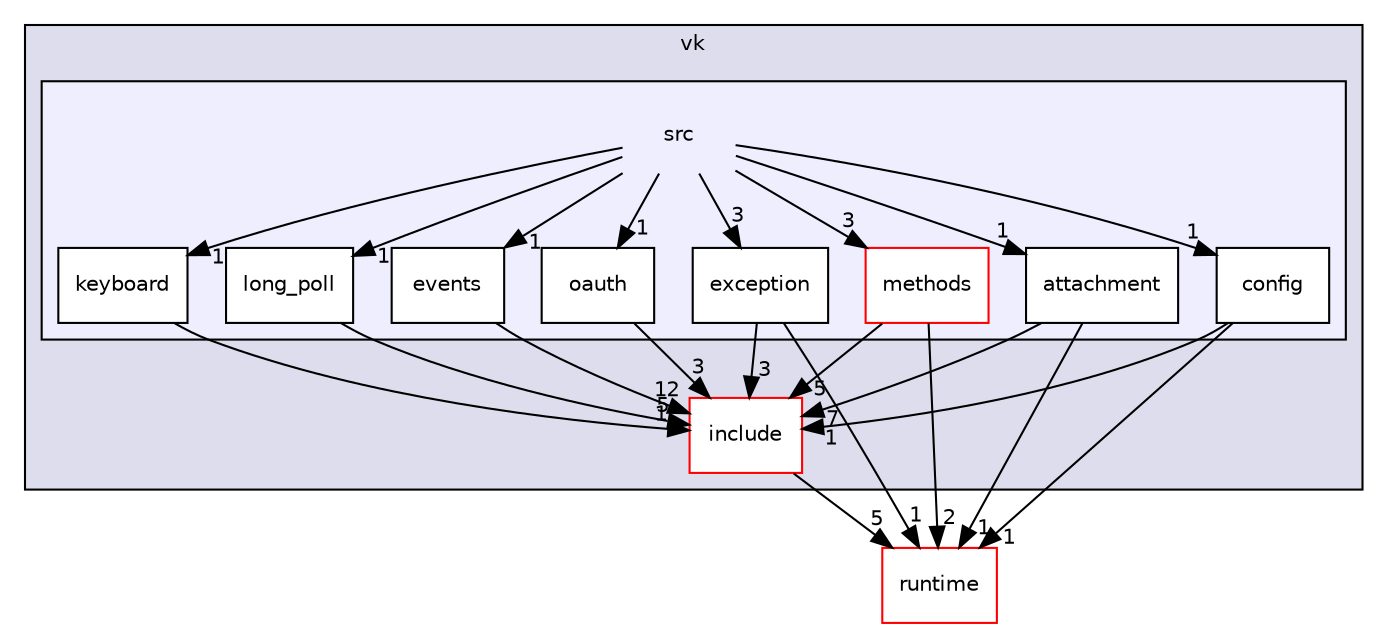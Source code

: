 digraph "src" {
  compound=true
  node [ fontsize="10", fontname="Helvetica"];
  edge [ labelfontsize="10", labelfontname="Helvetica"];
  subgraph clusterdir_bfc5d6602c24fe620e9298c54e0ed106 {
    graph [ bgcolor="#ddddee", pencolor="black", label="vk" fontname="Helvetica", fontsize="10", URL="dir_bfc5d6602c24fe620e9298c54e0ed106.html"]
  dir_5a2e7e63c769be3e121e8a7cb4ca18ae [shape=box label="include" fillcolor="white" style="filled" color="red" URL="dir_5a2e7e63c769be3e121e8a7cb4ca18ae.html"];
  subgraph clusterdir_c72a5efb889fc03326ef7775bdf6554c {
    graph [ bgcolor="#eeeeff", pencolor="black", label="" URL="dir_c72a5efb889fc03326ef7775bdf6554c.html"];
    dir_c72a5efb889fc03326ef7775bdf6554c [shape=plaintext label="src"];
  dir_fa970791821ae681eeb76139b069c7ca [shape=box label="attachment" fillcolor="white" style="filled" URL="dir_fa970791821ae681eeb76139b069c7ca.html"];
  dir_c966730d90d7c77826bac1ec4368ae78 [shape=box label="config" fillcolor="white" style="filled" URL="dir_c966730d90d7c77826bac1ec4368ae78.html"];
  dir_63975811bb7006e6d7720bad94a11cb5 [shape=box label="events" fillcolor="white" style="filled" URL="dir_63975811bb7006e6d7720bad94a11cb5.html"];
  dir_d3a5620c87db3fb4e5c4b4f1433d5b54 [shape=box label="exception" fillcolor="white" style="filled" URL="dir_d3a5620c87db3fb4e5c4b4f1433d5b54.html"];
  dir_434ef28723580fc255d0c5cba6fa961f [shape=box label="keyboard" fillcolor="white" style="filled" URL="dir_434ef28723580fc255d0c5cba6fa961f.html"];
  dir_ffd50971ce146ee51d1a202fc2dcca4a [shape=box label="long_poll" fillcolor="white" style="filled" URL="dir_ffd50971ce146ee51d1a202fc2dcca4a.html"];
  dir_e561c135bbcdfc646c1036808f6df096 [shape=box label="methods" fillcolor="white" style="filled" color="red" URL="dir_e561c135bbcdfc646c1036808f6df096.html"];
  dir_a836a4b4f12b3983dbc896b76fc1ec60 [shape=box label="oauth" fillcolor="white" style="filled" URL="dir_a836a4b4f12b3983dbc896b76fc1ec60.html"];
  }
  }
  dir_ae58b8918dcb99903ff518e79eee4aff [shape=box label="runtime" fillcolor="white" style="filled" color="red" URL="dir_ae58b8918dcb99903ff518e79eee4aff.html"];
  dir_fa970791821ae681eeb76139b069c7ca->dir_5a2e7e63c769be3e121e8a7cb4ca18ae [headlabel="7", labeldistance=1.5 headhref="dir_000006_000002.html"];
  dir_fa970791821ae681eeb76139b069c7ca->dir_ae58b8918dcb99903ff518e79eee4aff [headlabel="1", labeldistance=1.5 headhref="dir_000006_000015.html"];
  dir_434ef28723580fc255d0c5cba6fa961f->dir_5a2e7e63c769be3e121e8a7cb4ca18ae [headlabel="1", labeldistance=1.5 headhref="dir_000023_000002.html"];
  dir_c966730d90d7c77826bac1ec4368ae78->dir_5a2e7e63c769be3e121e8a7cb4ca18ae [headlabel="1", labeldistance=1.5 headhref="dir_000024_000002.html"];
  dir_c966730d90d7c77826bac1ec4368ae78->dir_ae58b8918dcb99903ff518e79eee4aff [headlabel="1", labeldistance=1.5 headhref="dir_000024_000015.html"];
  dir_e561c135bbcdfc646c1036808f6df096->dir_5a2e7e63c769be3e121e8a7cb4ca18ae [headlabel="5", labeldistance=1.5 headhref="dir_000008_000002.html"];
  dir_e561c135bbcdfc646c1036808f6df096->dir_ae58b8918dcb99903ff518e79eee4aff [headlabel="2", labeldistance=1.5 headhref="dir_000008_000015.html"];
  dir_63975811bb7006e6d7720bad94a11cb5->dir_5a2e7e63c769be3e121e8a7cb4ca18ae [headlabel="12", labeldistance=1.5 headhref="dir_000005_000002.html"];
  dir_c72a5efb889fc03326ef7775bdf6554c->dir_434ef28723580fc255d0c5cba6fa961f [headlabel="1", labeldistance=1.5 headhref="dir_000004_000023.html"];
  dir_c72a5efb889fc03326ef7775bdf6554c->dir_63975811bb7006e6d7720bad94a11cb5 [headlabel="1", labeldistance=1.5 headhref="dir_000004_000005.html"];
  dir_c72a5efb889fc03326ef7775bdf6554c->dir_a836a4b4f12b3983dbc896b76fc1ec60 [headlabel="1", labeldistance=1.5 headhref="dir_000004_000010.html"];
  dir_c72a5efb889fc03326ef7775bdf6554c->dir_c966730d90d7c77826bac1ec4368ae78 [headlabel="1", labeldistance=1.5 headhref="dir_000004_000024.html"];
  dir_c72a5efb889fc03326ef7775bdf6554c->dir_d3a5620c87db3fb4e5c4b4f1433d5b54 [headlabel="3", labeldistance=1.5 headhref="dir_000004_000020.html"];
  dir_c72a5efb889fc03326ef7775bdf6554c->dir_e561c135bbcdfc646c1036808f6df096 [headlabel="3", labeldistance=1.5 headhref="dir_000004_000008.html"];
  dir_c72a5efb889fc03326ef7775bdf6554c->dir_fa970791821ae681eeb76139b069c7ca [headlabel="1", labeldistance=1.5 headhref="dir_000004_000006.html"];
  dir_c72a5efb889fc03326ef7775bdf6554c->dir_ffd50971ce146ee51d1a202fc2dcca4a [headlabel="1", labeldistance=1.5 headhref="dir_000004_000027.html"];
  dir_a836a4b4f12b3983dbc896b76fc1ec60->dir_5a2e7e63c769be3e121e8a7cb4ca18ae [headlabel="3", labeldistance=1.5 headhref="dir_000010_000002.html"];
  dir_5a2e7e63c769be3e121e8a7cb4ca18ae->dir_ae58b8918dcb99903ff518e79eee4aff [headlabel="5", labeldistance=1.5 headhref="dir_000002_000015.html"];
  dir_ffd50971ce146ee51d1a202fc2dcca4a->dir_5a2e7e63c769be3e121e8a7cb4ca18ae [headlabel="5", labeldistance=1.5 headhref="dir_000027_000002.html"];
  dir_d3a5620c87db3fb4e5c4b4f1433d5b54->dir_5a2e7e63c769be3e121e8a7cb4ca18ae [headlabel="3", labeldistance=1.5 headhref="dir_000020_000002.html"];
  dir_d3a5620c87db3fb4e5c4b4f1433d5b54->dir_ae58b8918dcb99903ff518e79eee4aff [headlabel="1", labeldistance=1.5 headhref="dir_000020_000015.html"];
}

